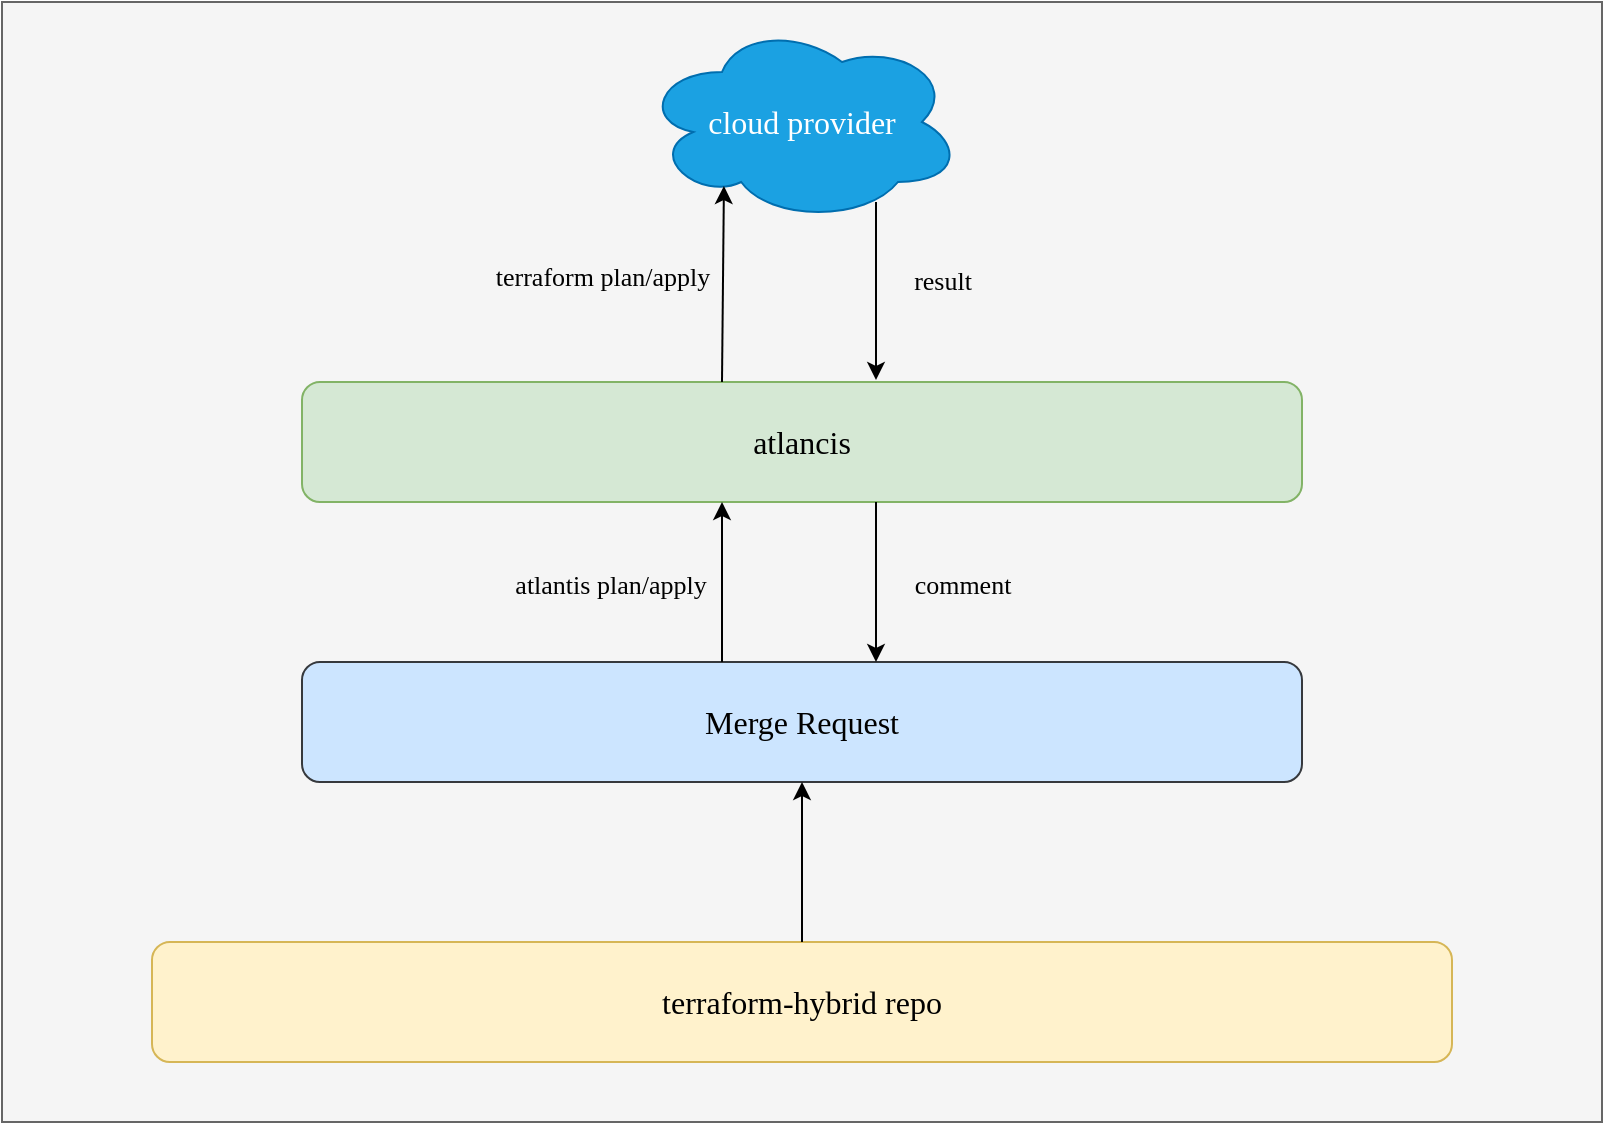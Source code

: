 <mxfile version="21.5.0" type="github">
  <diagram name="Page-1" id="adUNEQPpcq7sUkXc-yeb">
    <mxGraphModel dx="1434" dy="802" grid="1" gridSize="10" guides="1" tooltips="1" connect="1" arrows="1" fold="1" page="1" pageScale="1" pageWidth="850" pageHeight="1100" math="0" shadow="0">
      <root>
        <mxCell id="0" />
        <mxCell id="1" parent="0" />
        <mxCell id="s6rxHli3kEFU-uxdiYRl-1" value="" style="rounded=0;whiteSpace=wrap;html=1;fillColor=#f5f5f5;fontColor=#333333;strokeColor=#666666;fontFamily=Times New Roman;" vertex="1" parent="1">
          <mxGeometry x="200" y="120" width="800" height="560" as="geometry" />
        </mxCell>
        <mxCell id="s6rxHli3kEFU-uxdiYRl-2" value="&lt;font style=&quot;font-size: 16px;&quot;&gt;terraform-hybrid repo&lt;/font&gt;" style="rounded=1;whiteSpace=wrap;html=1;fillColor=#fff2cc;strokeColor=#d6b656;shadow=0;fontFamily=Times New Roman;" vertex="1" parent="1">
          <mxGeometry x="275" y="590" width="650" height="60" as="geometry" />
        </mxCell>
        <mxCell id="s6rxHli3kEFU-uxdiYRl-3" value="&lt;font style=&quot;font-size: 16px;&quot;&gt;Merge Request&lt;/font&gt;" style="rounded=1;whiteSpace=wrap;html=1;fillColor=#cce5ff;strokeColor=#36393d;fontFamily=Times New Roman;" vertex="1" parent="1">
          <mxGeometry x="350" y="450" width="500" height="60" as="geometry" />
        </mxCell>
        <mxCell id="s6rxHli3kEFU-uxdiYRl-4" value="" style="endArrow=classic;html=1;rounded=0;exitX=0.5;exitY=0;exitDx=0;exitDy=0;entryX=0.5;entryY=1;entryDx=0;entryDy=0;fontFamily=Times New Roman;" edge="1" parent="1" target="s6rxHli3kEFU-uxdiYRl-3">
          <mxGeometry width="50" height="50" relative="1" as="geometry">
            <mxPoint x="600" y="590" as="sourcePoint" />
            <mxPoint x="600" y="550" as="targetPoint" />
          </mxGeometry>
        </mxCell>
        <mxCell id="s6rxHli3kEFU-uxdiYRl-5" value="&lt;font style=&quot;font-size: 16px;&quot;&gt;atlancis&lt;/font&gt;" style="rounded=1;whiteSpace=wrap;html=1;fillColor=#d5e8d4;strokeColor=#82b366;fontFamily=Times New Roman;" vertex="1" parent="1">
          <mxGeometry x="350" y="310" width="500" height="60" as="geometry" />
        </mxCell>
        <mxCell id="s6rxHli3kEFU-uxdiYRl-6" value="&lt;font style=&quot;font-size: 16px;&quot;&gt;cloud provider&lt;/font&gt;" style="ellipse;shape=cloud;whiteSpace=wrap;html=1;fontFamily=Times New Roman;fillColor=#1ba1e2;strokeColor=#006EAF;fontColor=#ffffff;" vertex="1" parent="1">
          <mxGeometry x="520" y="130" width="160" height="100" as="geometry" />
        </mxCell>
        <mxCell id="s6rxHli3kEFU-uxdiYRl-7" value="" style="endArrow=classic;html=1;rounded=0;exitX=0.5;exitY=0;exitDx=0;exitDy=0;entryX=0.5;entryY=1;entryDx=0;entryDy=0;fontFamily=Times New Roman;" edge="1" parent="1">
          <mxGeometry width="50" height="50" relative="1" as="geometry">
            <mxPoint x="560" y="450" as="sourcePoint" />
            <mxPoint x="560" y="370" as="targetPoint" />
          </mxGeometry>
        </mxCell>
        <mxCell id="s6rxHli3kEFU-uxdiYRl-8" value="" style="endArrow=classic;html=1;rounded=0;exitX=0.5;exitY=0;exitDx=0;exitDy=0;entryX=0.256;entryY=0.82;entryDx=0;entryDy=0;fontFamily=Times New Roman;entryPerimeter=0;" edge="1" parent="1" target="s6rxHli3kEFU-uxdiYRl-6">
          <mxGeometry width="50" height="50" relative="1" as="geometry">
            <mxPoint x="560" y="310" as="sourcePoint" />
            <mxPoint x="560" y="230" as="targetPoint" />
          </mxGeometry>
        </mxCell>
        <mxCell id="s6rxHli3kEFU-uxdiYRl-11" value="terraform plan/apply" style="edgeLabel;html=1;align=center;verticalAlign=middle;resizable=0;points=[];labelBackgroundColor=none;fontFamily=Times New Roman;fontSize=13;" vertex="1" connectable="0" parent="s6rxHli3kEFU-uxdiYRl-8">
          <mxGeometry x="0.081" y="2" relative="1" as="geometry">
            <mxPoint x="-59" as="offset" />
          </mxGeometry>
        </mxCell>
        <mxCell id="s6rxHli3kEFU-uxdiYRl-9" value="" style="endArrow=classic;html=1;rounded=0;entryX=0.574;entryY=-0.017;entryDx=0;entryDy=0;fontFamily=Times New Roman;entryPerimeter=0;" edge="1" parent="1" target="s6rxHli3kEFU-uxdiYRl-5">
          <mxGeometry width="50" height="50" relative="1" as="geometry">
            <mxPoint x="637" y="220" as="sourcePoint" />
            <mxPoint x="570" y="380" as="targetPoint" />
          </mxGeometry>
        </mxCell>
        <mxCell id="s6rxHli3kEFU-uxdiYRl-13" value="result" style="edgeLabel;html=1;align=center;verticalAlign=middle;resizable=0;points=[];fontFamily=Times New Roman;labelBackgroundColor=none;fontSize=13;" vertex="1" connectable="0" parent="s6rxHli3kEFU-uxdiYRl-9">
          <mxGeometry x="-0.123" y="1" relative="1" as="geometry">
            <mxPoint x="32" as="offset" />
          </mxGeometry>
        </mxCell>
        <mxCell id="s6rxHli3kEFU-uxdiYRl-10" value="" style="endArrow=classic;html=1;rounded=0;fontFamily=Times New Roman;" edge="1" parent="1">
          <mxGeometry width="50" height="50" relative="1" as="geometry">
            <mxPoint x="637" y="370" as="sourcePoint" />
            <mxPoint x="637" y="450" as="targetPoint" />
          </mxGeometry>
        </mxCell>
        <mxCell id="s6rxHli3kEFU-uxdiYRl-14" value="comment" style="edgeLabel;html=1;align=center;verticalAlign=middle;resizable=0;points=[];fontFamily=Times New Roman;labelBackgroundColor=none;fontSize=13;" vertex="1" connectable="0" parent="s6rxHli3kEFU-uxdiYRl-10">
          <mxGeometry x="0.025" y="-2" relative="1" as="geometry">
            <mxPoint x="45" as="offset" />
          </mxGeometry>
        </mxCell>
        <mxCell id="s6rxHli3kEFU-uxdiYRl-12" value="atlantis plan/apply" style="edgeLabel;html=1;align=center;verticalAlign=middle;resizable=0;points=[];labelBackgroundColor=none;fontFamily=Times New Roman;fontSize=13;" vertex="1" connectable="0" parent="1">
          <mxGeometry x="529.999" y="290.003" as="geometry">
            <mxPoint x="-26" y="121" as="offset" />
          </mxGeometry>
        </mxCell>
      </root>
    </mxGraphModel>
  </diagram>
</mxfile>
